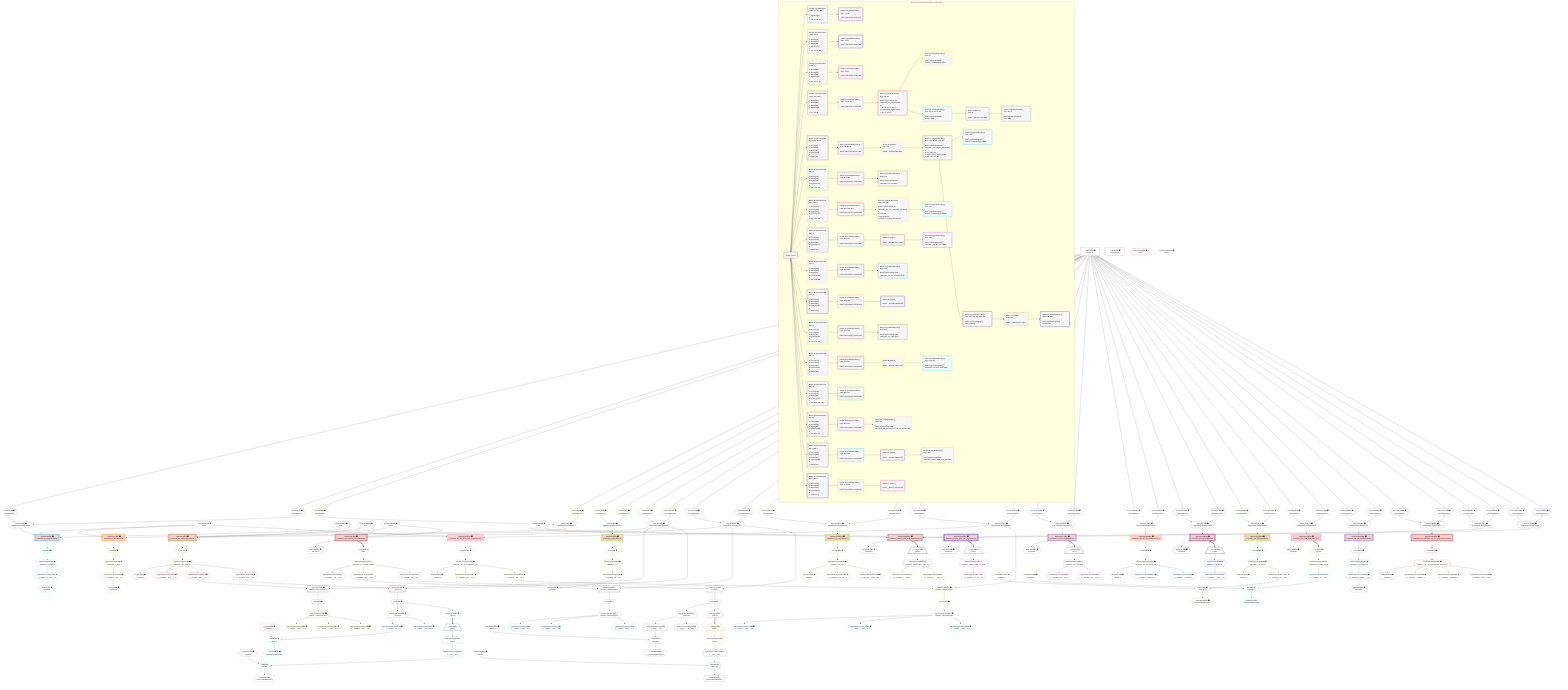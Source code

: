 %%{init: {'themeVariables': { 'fontSize': '12px'}}}%%
graph TD
    classDef path fill:#eee,stroke:#000,color:#000
    classDef plan fill:#fff,stroke-width:1px,color:#000
    classDef itemplan fill:#fff,stroke-width:2px,color:#000
    classDef unbatchedplan fill:#dff,stroke-width:1px,color:#000
    classDef sideeffectplan fill:#fcc,stroke-width:2px,color:#000
    classDef bucket fill:#f6f6f6,color:#000,stroke-width:2px,text-align:left


    %% plan dependencies
    Object13{{"Object[13∈0] ➊<br />ᐸ{pgSettings,withPgClient}ᐳ"}}:::plan
    Access11{{"Access[11∈0] ➊<br />ᐸ2.pgSettingsᐳ"}}:::plan
    Access12{{"Access[12∈0] ➊<br />ᐸ2.withPgClientᐳ"}}:::plan
    Access11 & Access12 --> Object13
    __Value2["__Value[2∈0] ➊<br />ᐸcontextᐳ"]:::plan
    __Value2 --> Access11
    __Value2 --> Access12
    __Value4["__Value[4∈0] ➊<br />ᐸrootValueᐳ"]:::plan
    Constant280{{"Constant[280∈0] ➊<br />ᐸ10ᐳ"}}:::plan
    Constant281{{"Constant[281∈0] ➊<br />ᐸ5ᐳ"}}:::plan
    Constant283{{"Constant[283∈0] ➊<br />ᐸ1ᐳ"}}:::plan
    Constant284{{"Constant[284∈0] ➊<br />ᐸ'test'ᐳ"}}:::plan
    Constant288{{"Constant[288∈0] ➊<br />ᐸ20ᐳ"}}:::plan
    PgSelect10[["PgSelect[10∈1] ➊<br />ᐸmutation_in_inout(mutation)ᐳ"]]:::sideeffectplan
    Object13 & Constant280 & Constant281 --> PgSelect10
    First14{{"First[14∈1] ➊"}}:::plan
    PgSelect10 --> First14
    PgSelectSingle15{{"PgSelectSingle[15∈1] ➊<br />ᐸmutation_in_inoutᐳ"}}:::plan
    First14 --> PgSelectSingle15
    PgClassExpression16{{"PgClassExpression[16∈1] ➊<br />ᐸ__mutation_in_inout__.vᐳ"}}:::plan
    PgSelectSingle15 --> PgClassExpression16
    Object17{{"Object[17∈1] ➊<br />ᐸ{result}ᐳ"}}:::plan
    PgClassExpression16 --> Object17
    PgSelect21[["PgSelect[21∈3] ➊<br />ᐸmutation_in_out(mutation)ᐳ"]]:::sideeffectplan
    Object24{{"Object[24∈3] ➊<br />ᐸ{pgSettings,withPgClient}ᐳ"}}:::plan
    Object24 & Constant280 --> PgSelect21
    Access22{{"Access[22∈3] ➊<br />ᐸ2.pgSettingsᐳ"}}:::plan
    Access23{{"Access[23∈3] ➊<br />ᐸ2.withPgClientᐳ"}}:::plan
    Access22 & Access23 --> Object24
    __Value2 --> Access22
    __Value2 --> Access23
    First25{{"First[25∈3] ➊"}}:::plan
    PgSelect21 --> First25
    PgSelectSingle26{{"PgSelectSingle[26∈3] ➊<br />ᐸmutation_in_outᐳ"}}:::plan
    First25 --> PgSelectSingle26
    PgClassExpression27{{"PgClassExpression[27∈3] ➊<br />ᐸ__mutation_in_out__.vᐳ"}}:::plan
    PgSelectSingle26 --> PgClassExpression27
    Object28{{"Object[28∈3] ➊<br />ᐸ{result}ᐳ"}}:::plan
    PgClassExpression27 --> Object28
    Object34{{"Object[34∈5] ➊<br />ᐸ{pgSettings,withPgClient}ᐳ"}}:::plan
    Access32{{"Access[32∈5] ➊<br />ᐸ2.pgSettingsᐳ"}}:::plan
    Access33{{"Access[33∈5] ➊<br />ᐸ2.withPgClientᐳ"}}:::plan
    Access32 & Access33 --> Object34
    PgSelect31[["PgSelect[31∈5] ➊<br />ᐸmutation_out(mutation)ᐳ"]]:::sideeffectplan
    Object34 --> PgSelect31
    __Value2 --> Access32
    __Value2 --> Access33
    First35{{"First[35∈5] ➊"}}:::plan
    PgSelect31 --> First35
    PgSelectSingle36{{"PgSelectSingle[36∈5] ➊<br />ᐸmutation_outᐳ"}}:::plan
    First35 --> PgSelectSingle36
    PgClassExpression37{{"PgClassExpression[37∈5] ➊<br />ᐸ__mutation_out__.vᐳ"}}:::plan
    PgSelectSingle36 --> PgClassExpression37
    Object38{{"Object[38∈5] ➊<br />ᐸ{result}ᐳ"}}:::plan
    PgClassExpression37 --> Object38
    PgSelect43[["PgSelect[43∈7] ➊<br />ᐸmutation_out_complex(mutation)ᐳ"]]:::sideeffectplan
    Object46{{"Object[46∈7] ➊<br />ᐸ{pgSettings,withPgClient}ᐳ"}}:::plan
    Object46 & Constant283 & Constant284 --> PgSelect43
    Access44{{"Access[44∈7] ➊<br />ᐸ2.pgSettingsᐳ"}}:::plan
    Access45{{"Access[45∈7] ➊<br />ᐸ2.withPgClientᐳ"}}:::plan
    Access44 & Access45 --> Object46
    __Value2 --> Access44
    __Value2 --> Access45
    First47{{"First[47∈7] ➊"}}:::plan
    PgSelect43 --> First47
    PgSelectSingle48{{"PgSelectSingle[48∈7] ➊<br />ᐸmutation_out_complexᐳ"}}:::plan
    First47 --> PgSelectSingle48
    Object49{{"Object[49∈7] ➊<br />ᐸ{result}ᐳ"}}:::plan
    PgSelectSingle48 --> Object49
    PgSelect52[["PgSelect[52∈9] ➊<br />ᐸfrmcdc_compoundTypeᐳ"]]:::plan
    PgClassExpression51{{"PgClassExpression[51∈9] ➊<br />ᐸ__mutation...plex__.”y”ᐳ"}}:::plan
    Object46 & PgClassExpression51 --> PgSelect52
    PgSelect62[["PgSelect[62∈9] ➊<br />ᐸpersonᐳ"]]:::plan
    PgClassExpression61{{"PgClassExpression[61∈9] ➊<br />ᐸ__mutation...plex__.”z”ᐳ"}}:::plan
    Object46 & PgClassExpression61 --> PgSelect62
    PgClassExpression50{{"PgClassExpression[50∈9] ➊<br />ᐸ__mutation...plex__.”x”ᐳ"}}:::plan
    PgSelectSingle48 --> PgClassExpression50
    PgSelectSingle48 --> PgClassExpression51
    First56{{"First[56∈9] ➊"}}:::plan
    PgSelect52 --> First56
    PgSelectSingle57{{"PgSelectSingle[57∈9] ➊<br />ᐸfrmcdc_compoundTypeᐳ"}}:::plan
    First56 --> PgSelectSingle57
    PgSelectSingle48 --> PgClassExpression61
    First64{{"First[64∈9] ➊"}}:::plan
    PgSelect62 --> First64
    PgSelectSingle65{{"PgSelectSingle[65∈9] ➊<br />ᐸpersonᐳ"}}:::plan
    First64 --> PgSelectSingle65
    Constant66{{"Constant[66∈9] ➊<br />ᐸ'people'ᐳ"}}:::plan
    Connection83{{"Connection[83∈9] ➊<br />ᐸ79ᐳ"}}:::plan
    Constant87{{"Constant[87∈9] ➊<br />ᐸ'posts'ᐳ"}}:::plan
    PgClassExpression58{{"PgClassExpression[58∈10] ➊<br />ᐸ__frmcdc_c...type__.”a”ᐳ"}}:::plan
    PgSelectSingle57 --> PgClassExpression58
    PgClassExpression59{{"PgClassExpression[59∈10] ➊<br />ᐸ__frmcdc_c...type__.”b”ᐳ"}}:::plan
    PgSelectSingle57 --> PgClassExpression59
    PgClassExpression60{{"PgClassExpression[60∈10] ➊<br />ᐸ__frmcdc_c...type__.”c”ᐳ"}}:::plan
    PgSelectSingle57 --> PgClassExpression60
    List68{{"List[68∈11] ➊<br />ᐸ66,67ᐳ"}}:::plan
    PgClassExpression67{{"PgClassExpression[67∈11] ➊<br />ᐸ__person__.”id”ᐳ"}}:::plan
    Constant66 & PgClassExpression67 --> List68
    PgSelectSingle65 --> PgClassExpression67
    Lambda69{{"Lambda[69∈11] ➊<br />ᐸbase64JSONEncodeᐳ"}}:::plan
    List68 --> Lambda69
    PgClassExpression70{{"PgClassExpression[70∈11] ➊<br />ᐸ__person__...full_name”ᐳ"}}:::plan
    PgSelectSingle65 --> PgClassExpression70
    Access278{{"Access[278∈11] ➊<br />ᐸ64.0ᐳ"}}:::plan
    First64 --> Access278
    __Item85[/"__Item[85∈12]<br />ᐸ278ᐳ"\]:::itemplan
    Access278 ==> __Item85
    PgSelectSingle86{{"PgSelectSingle[86∈12]<br />ᐸpostᐳ"}}:::plan
    __Item85 --> PgSelectSingle86
    List89{{"List[89∈13]<br />ᐸ87,88ᐳ"}}:::plan
    PgClassExpression88{{"PgClassExpression[88∈13]<br />ᐸ__post__.”id”ᐳ"}}:::plan
    Constant87 & PgClassExpression88 --> List89
    PgSelectSingle86 --> PgClassExpression88
    Lambda90{{"Lambda[90∈13]<br />ᐸbase64JSONEncodeᐳ"}}:::plan
    List89 --> Lambda90
    PgSelect95[["PgSelect[95∈14] ➊<br />ᐸmutation_out_complex_setof(mutation)ᐳ"]]:::sideeffectplan
    Object98{{"Object[98∈14] ➊<br />ᐸ{pgSettings,withPgClient}ᐳ"}}:::plan
    Object98 & Constant283 & Constant284 --> PgSelect95
    Access96{{"Access[96∈14] ➊<br />ᐸ2.pgSettingsᐳ"}}:::plan
    Access97{{"Access[97∈14] ➊<br />ᐸ2.withPgClientᐳ"}}:::plan
    Access96 & Access97 --> Object98
    __Value2 --> Access96
    __Value2 --> Access97
    Object99{{"Object[99∈14] ➊<br />ᐸ{result}ᐳ"}}:::plan
    PgSelect95 --> Object99
    __Item100[/"__Item[100∈16]<br />ᐸ95ᐳ"\]:::itemplan
    PgSelect95 ==> __Item100
    PgSelectSingle101{{"PgSelectSingle[101∈16]<br />ᐸmutation_out_complex_setofᐳ"}}:::plan
    __Item100 --> PgSelectSingle101
    Constant118{{"Constant[118∈16] ➊<br />ᐸ'people'ᐳ"}}:::plan
    Connection135{{"Connection[135∈16] ➊<br />ᐸ131ᐳ"}}:::plan
    Constant139{{"Constant[139∈16] ➊<br />ᐸ'posts'ᐳ"}}:::plan
    PgSelect104[["PgSelect[104∈17]<br />ᐸfrmcdc_compoundTypeᐳ"]]:::plan
    PgClassExpression103{{"PgClassExpression[103∈17]<br />ᐸ__mutation...etof__.”y”ᐳ"}}:::plan
    Object98 & PgClassExpression103 --> PgSelect104
    PgSelect114[["PgSelect[114∈17]<br />ᐸpersonᐳ"]]:::plan
    PgClassExpression113{{"PgClassExpression[113∈17]<br />ᐸ__mutation...etof__.”z”ᐳ"}}:::plan
    Object98 & PgClassExpression113 --> PgSelect114
    PgClassExpression102{{"PgClassExpression[102∈17]<br />ᐸ__mutation...etof__.”x”ᐳ"}}:::plan
    PgSelectSingle101 --> PgClassExpression102
    PgSelectSingle101 --> PgClassExpression103
    First108{{"First[108∈17]"}}:::plan
    PgSelect104 --> First108
    PgSelectSingle109{{"PgSelectSingle[109∈17]<br />ᐸfrmcdc_compoundTypeᐳ"}}:::plan
    First108 --> PgSelectSingle109
    PgSelectSingle101 --> PgClassExpression113
    First116{{"First[116∈17]"}}:::plan
    PgSelect114 --> First116
    PgSelectSingle117{{"PgSelectSingle[117∈17]<br />ᐸpersonᐳ"}}:::plan
    First116 --> PgSelectSingle117
    PgClassExpression110{{"PgClassExpression[110∈18]<br />ᐸ__frmcdc_c...type__.”a”ᐳ"}}:::plan
    PgSelectSingle109 --> PgClassExpression110
    PgClassExpression111{{"PgClassExpression[111∈18]<br />ᐸ__frmcdc_c...type__.”b”ᐳ"}}:::plan
    PgSelectSingle109 --> PgClassExpression111
    PgClassExpression112{{"PgClassExpression[112∈18]<br />ᐸ__frmcdc_c...type__.”c”ᐳ"}}:::plan
    PgSelectSingle109 --> PgClassExpression112
    List120{{"List[120∈19]<br />ᐸ118,119ᐳ"}}:::plan
    PgClassExpression119{{"PgClassExpression[119∈19]<br />ᐸ__person__.”id”ᐳ"}}:::plan
    Constant118 & PgClassExpression119 --> List120
    PgSelectSingle117 --> PgClassExpression119
    Lambda121{{"Lambda[121∈19]<br />ᐸbase64JSONEncodeᐳ"}}:::plan
    List120 --> Lambda121
    PgClassExpression122{{"PgClassExpression[122∈19]<br />ᐸ__person__...full_name”ᐳ"}}:::plan
    PgSelectSingle117 --> PgClassExpression122
    Access279{{"Access[279∈19]<br />ᐸ116.0ᐳ"}}:::plan
    First116 --> Access279
    __Item137[/"__Item[137∈20]<br />ᐸ279ᐳ"\]:::itemplan
    Access279 ==> __Item137
    PgSelectSingle138{{"PgSelectSingle[138∈20]<br />ᐸpostᐳ"}}:::plan
    __Item137 --> PgSelectSingle138
    List141{{"List[141∈21]<br />ᐸ139,140ᐳ"}}:::plan
    PgClassExpression140{{"PgClassExpression[140∈21]<br />ᐸ__post__.”id”ᐳ"}}:::plan
    Constant139 & PgClassExpression140 --> List141
    PgSelectSingle138 --> PgClassExpression140
    Lambda142{{"Lambda[142∈21]<br />ᐸbase64JSONEncodeᐳ"}}:::plan
    List141 --> Lambda142
    Object148{{"Object[148∈22] ➊<br />ᐸ{pgSettings,withPgClient}ᐳ"}}:::plan
    Access146{{"Access[146∈22] ➊<br />ᐸ2.pgSettingsᐳ"}}:::plan
    Access147{{"Access[147∈22] ➊<br />ᐸ2.withPgClientᐳ"}}:::plan
    Access146 & Access147 --> Object148
    PgSelect145[["PgSelect[145∈22] ➊<br />ᐸmutation_out_out(mutation)ᐳ"]]:::sideeffectplan
    Object148 --> PgSelect145
    __Value2 --> Access146
    __Value2 --> Access147
    First149{{"First[149∈22] ➊"}}:::plan
    PgSelect145 --> First149
    PgSelectSingle150{{"PgSelectSingle[150∈22] ➊<br />ᐸmutation_out_outᐳ"}}:::plan
    First149 --> PgSelectSingle150
    Object151{{"Object[151∈22] ➊<br />ᐸ{result}ᐳ"}}:::plan
    PgSelectSingle150 --> Object151
    PgClassExpression152{{"PgClassExpression[152∈24] ➊<br />ᐸ__mutation...first_out”ᐳ"}}:::plan
    PgSelectSingle150 --> PgClassExpression152
    PgClassExpression153{{"PgClassExpression[153∈24] ➊<br />ᐸ__mutation...econd_out”ᐳ"}}:::plan
    PgSelectSingle150 --> PgClassExpression153
    PgSelect157[["PgSelect[157∈25] ➊<br />ᐸmutation_out_out_compound_type(mutation)ᐳ"]]:::sideeffectplan
    Object160{{"Object[160∈25] ➊<br />ᐸ{pgSettings,withPgClient}ᐳ"}}:::plan
    Object160 & Constant280 --> PgSelect157
    Access158{{"Access[158∈25] ➊<br />ᐸ2.pgSettingsᐳ"}}:::plan
    Access159{{"Access[159∈25] ➊<br />ᐸ2.withPgClientᐳ"}}:::plan
    Access158 & Access159 --> Object160
    __Value2 --> Access158
    __Value2 --> Access159
    First161{{"First[161∈25] ➊"}}:::plan
    PgSelect157 --> First161
    PgSelectSingle162{{"PgSelectSingle[162∈25] ➊<br />ᐸmutation_out_out_compound_typeᐳ"}}:::plan
    First161 --> PgSelectSingle162
    Object163{{"Object[163∈25] ➊<br />ᐸ{result}ᐳ"}}:::plan
    PgSelectSingle162 --> Object163
    PgSelect166[["PgSelect[166∈27] ➊<br />ᐸfrmcdc_compoundTypeᐳ"]]:::plan
    PgClassExpression165{{"PgClassExpression[165∈27] ➊<br />ᐸ__mutation...ype__.”o2”ᐳ"}}:::plan
    Object160 & PgClassExpression165 --> PgSelect166
    PgClassExpression164{{"PgClassExpression[164∈27] ➊<br />ᐸ__mutation...ype__.”o1”ᐳ"}}:::plan
    PgSelectSingle162 --> PgClassExpression164
    PgSelectSingle162 --> PgClassExpression165
    First170{{"First[170∈27] ➊"}}:::plan
    PgSelect166 --> First170
    PgSelectSingle171{{"PgSelectSingle[171∈27] ➊<br />ᐸfrmcdc_compoundTypeᐳ"}}:::plan
    First170 --> PgSelectSingle171
    PgClassExpression172{{"PgClassExpression[172∈28] ➊<br />ᐸ__frmcdc_c...type__.”a”ᐳ"}}:::plan
    PgSelectSingle171 --> PgClassExpression172
    PgClassExpression173{{"PgClassExpression[173∈28] ➊<br />ᐸ__frmcdc_c...type__.”b”ᐳ"}}:::plan
    PgSelectSingle171 --> PgClassExpression173
    PgClassExpression174{{"PgClassExpression[174∈28] ➊<br />ᐸ__frmcdc_c...type__.”c”ᐳ"}}:::plan
    PgSelectSingle171 --> PgClassExpression174
    Object180{{"Object[180∈29] ➊<br />ᐸ{pgSettings,withPgClient}ᐳ"}}:::plan
    Access178{{"Access[178∈29] ➊<br />ᐸ2.pgSettingsᐳ"}}:::plan
    Access179{{"Access[179∈29] ➊<br />ᐸ2.withPgClientᐳ"}}:::plan
    Access178 & Access179 --> Object180
    PgSelect177[["PgSelect[177∈29] ➊<br />ᐸmutation_out_out_setof(mutation)ᐳ"]]:::sideeffectplan
    Object180 --> PgSelect177
    __Value2 --> Access178
    __Value2 --> Access179
    Object181{{"Object[181∈29] ➊<br />ᐸ{result}ᐳ"}}:::plan
    PgSelect177 --> Object181
    __Item182[/"__Item[182∈31]<br />ᐸ177ᐳ"\]:::itemplan
    PgSelect177 ==> __Item182
    PgSelectSingle183{{"PgSelectSingle[183∈31]<br />ᐸmutation_out_out_setofᐳ"}}:::plan
    __Item182 --> PgSelectSingle183
    PgClassExpression184{{"PgClassExpression[184∈32]<br />ᐸ__mutation...tof__.”o1”ᐳ"}}:::plan
    PgSelectSingle183 --> PgClassExpression184
    PgClassExpression185{{"PgClassExpression[185∈32]<br />ᐸ__mutation...tof__.”o2”ᐳ"}}:::plan
    PgSelectSingle183 --> PgClassExpression185
    Object191{{"Object[191∈33] ➊<br />ᐸ{pgSettings,withPgClient}ᐳ"}}:::plan
    Access189{{"Access[189∈33] ➊<br />ᐸ2.pgSettingsᐳ"}}:::plan
    Access190{{"Access[190∈33] ➊<br />ᐸ2.withPgClientᐳ"}}:::plan
    Access189 & Access190 --> Object191
    PgSelect188[["PgSelect[188∈33] ➊<br />ᐸmutation_out_out_unnamed(mutation)ᐳ"]]:::sideeffectplan
    Object191 --> PgSelect188
    __Value2 --> Access189
    __Value2 --> Access190
    First192{{"First[192∈33] ➊"}}:::plan
    PgSelect188 --> First192
    PgSelectSingle193{{"PgSelectSingle[193∈33] ➊<br />ᐸmutation_out_out_unnamedᐳ"}}:::plan
    First192 --> PgSelectSingle193
    Object194{{"Object[194∈33] ➊<br />ᐸ{result}ᐳ"}}:::plan
    PgSelectSingle193 --> Object194
    PgClassExpression195{{"PgClassExpression[195∈35] ➊<br />ᐸ__mutation....”column1”ᐳ"}}:::plan
    PgSelectSingle193 --> PgClassExpression195
    PgClassExpression196{{"PgClassExpression[196∈35] ➊<br />ᐸ__mutation....”column2”ᐳ"}}:::plan
    PgSelectSingle193 --> PgClassExpression196
    Object202{{"Object[202∈36] ➊<br />ᐸ{pgSettings,withPgClient}ᐳ"}}:::plan
    Access200{{"Access[200∈36] ➊<br />ᐸ2.pgSettingsᐳ"}}:::plan
    Access201{{"Access[201∈36] ➊<br />ᐸ2.withPgClientᐳ"}}:::plan
    Access200 & Access201 --> Object202
    PgSelect199[["PgSelect[199∈36] ➊<br />ᐸmutation_out_setof(mutation)ᐳ"]]:::sideeffectplan
    Object202 --> PgSelect199
    __Value2 --> Access200
    __Value2 --> Access201
    Object203{{"Object[203∈36] ➊<br />ᐸ{result}ᐳ"}}:::plan
    PgSelect199 --> Object203
    __Item204[/"__Item[204∈38]<br />ᐸ199ᐳ"\]:::itemplan
    PgSelect199 ==> __Item204
    PgSelectSingle205{{"PgSelectSingle[205∈38]<br />ᐸmutation_out_setofᐳ"}}:::plan
    __Item204 --> PgSelectSingle205
    PgClassExpression206{{"PgClassExpression[206∈38]<br />ᐸ__mutation..._setof__.vᐳ"}}:::plan
    PgSelectSingle205 --> PgClassExpression206
    Object212{{"Object[212∈39] ➊<br />ᐸ{pgSettings,withPgClient}ᐳ"}}:::plan
    Access210{{"Access[210∈39] ➊<br />ᐸ2.pgSettingsᐳ"}}:::plan
    Access211{{"Access[211∈39] ➊<br />ᐸ2.withPgClientᐳ"}}:::plan
    Access210 & Access211 --> Object212
    PgSelect209[["PgSelect[209∈39] ➊<br />ᐸmutation_out_table(mutation)ᐳ"]]:::sideeffectplan
    Object212 --> PgSelect209
    __Value2 --> Access210
    __Value2 --> Access211
    First213{{"First[213∈39] ➊"}}:::plan
    PgSelect209 --> First213
    PgSelectSingle214{{"PgSelectSingle[214∈39] ➊<br />ᐸmutation_out_tableᐳ"}}:::plan
    First213 --> PgSelectSingle214
    Object215{{"Object[215∈39] ➊<br />ᐸ{result}ᐳ"}}:::plan
    PgSelectSingle214 --> Object215
    List218{{"List[218∈41] ➊<br />ᐸ216,217ᐳ"}}:::plan
    Constant216{{"Constant[216∈41] ➊<br />ᐸ'people'ᐳ"}}:::plan
    PgClassExpression217{{"PgClassExpression[217∈41] ➊<br />ᐸ__mutation...ble__.”id”ᐳ"}}:::plan
    Constant216 & PgClassExpression217 --> List218
    PgSelectSingle214 --> PgClassExpression217
    Lambda219{{"Lambda[219∈41] ➊<br />ᐸbase64JSONEncodeᐳ"}}:::plan
    List218 --> Lambda219
    Object225{{"Object[225∈42] ➊<br />ᐸ{pgSettings,withPgClient}ᐳ"}}:::plan
    Access223{{"Access[223∈42] ➊<br />ᐸ2.pgSettingsᐳ"}}:::plan
    Access224{{"Access[224∈42] ➊<br />ᐸ2.withPgClientᐳ"}}:::plan
    Access223 & Access224 --> Object225
    PgSelect222[["PgSelect[222∈42] ➊<br />ᐸmutation_out_table_setof(mutation)ᐳ"]]:::sideeffectplan
    Object225 --> PgSelect222
    __Value2 --> Access223
    __Value2 --> Access224
    Object226{{"Object[226∈42] ➊<br />ᐸ{result}ᐳ"}}:::plan
    PgSelect222 --> Object226
    __Item227[/"__Item[227∈44]<br />ᐸ222ᐳ"\]:::itemplan
    PgSelect222 ==> __Item227
    PgSelectSingle228{{"PgSelectSingle[228∈44]<br />ᐸmutation_out_table_setofᐳ"}}:::plan
    __Item227 --> PgSelectSingle228
    Constant229{{"Constant[229∈44] ➊<br />ᐸ'people'ᐳ"}}:::plan
    List231{{"List[231∈45]<br />ᐸ229,230ᐳ"}}:::plan
    PgClassExpression230{{"PgClassExpression[230∈45]<br />ᐸ__mutation...tof__.”id”ᐳ"}}:::plan
    Constant229 & PgClassExpression230 --> List231
    PgSelectSingle228 --> PgClassExpression230
    Lambda232{{"Lambda[232∈45]<br />ᐸbase64JSONEncodeᐳ"}}:::plan
    List231 --> Lambda232
    Object238{{"Object[238∈46] ➊<br />ᐸ{pgSettings,withPgClient}ᐳ"}}:::plan
    Access236{{"Access[236∈46] ➊<br />ᐸ2.pgSettingsᐳ"}}:::plan
    Access237{{"Access[237∈46] ➊<br />ᐸ2.withPgClientᐳ"}}:::plan
    Access236 & Access237 --> Object238
    PgSelect235[["PgSelect[235∈46] ➊<br />ᐸmutation_out_unnamed(mutation)ᐳ"]]:::sideeffectplan
    Object238 --> PgSelect235
    __Value2 --> Access236
    __Value2 --> Access237
    First239{{"First[239∈46] ➊"}}:::plan
    PgSelect235 --> First239
    PgSelectSingle240{{"PgSelectSingle[240∈46] ➊<br />ᐸmutation_out_unnamedᐳ"}}:::plan
    First239 --> PgSelectSingle240
    PgClassExpression241{{"PgClassExpression[241∈46] ➊<br />ᐸ__mutation...nnamed__.vᐳ"}}:::plan
    PgSelectSingle240 --> PgClassExpression241
    Object242{{"Object[242∈46] ➊<br />ᐸ{result}ᐳ"}}:::plan
    PgClassExpression241 --> Object242
    Object248{{"Object[248∈48] ➊<br />ᐸ{pgSettings,withPgClient}ᐳ"}}:::plan
    Access246{{"Access[246∈48] ➊<br />ᐸ2.pgSettingsᐳ"}}:::plan
    Access247{{"Access[247∈48] ➊<br />ᐸ2.withPgClientᐳ"}}:::plan
    Access246 & Access247 --> Object248
    PgSelect245[["PgSelect[245∈48] ➊<br />ᐸmutation_out_unnamed_out_out_unnamed(mutation)ᐳ"]]:::sideeffectplan
    Object248 --> PgSelect245
    __Value2 --> Access246
    __Value2 --> Access247
    First249{{"First[249∈48] ➊"}}:::plan
    PgSelect245 --> First249
    PgSelectSingle250{{"PgSelectSingle[250∈48] ➊<br />ᐸmutation_out_unnamed_out_out_unnamedᐳ"}}:::plan
    First249 --> PgSelectSingle250
    Object251{{"Object[251∈48] ➊<br />ᐸ{result}ᐳ"}}:::plan
    PgSelectSingle250 --> Object251
    PgClassExpression252{{"PgClassExpression[252∈50] ➊<br />ᐸ__mutation....”column1”ᐳ"}}:::plan
    PgSelectSingle250 --> PgClassExpression252
    PgClassExpression253{{"PgClassExpression[253∈50] ➊<br />ᐸ__mutation....”column3”ᐳ"}}:::plan
    PgSelectSingle250 --> PgClassExpression253
    PgClassExpression254{{"PgClassExpression[254∈50] ➊<br />ᐸ__mutation...med__.”o2”ᐳ"}}:::plan
    PgSelectSingle250 --> PgClassExpression254
    PgSelect258[["PgSelect[258∈51] ➊<br />ᐸmutation_returns_table_multi_col(mutation)ᐳ"]]:::sideeffectplan
    Object261{{"Object[261∈51] ➊<br />ᐸ{pgSettings,withPgClient}ᐳ"}}:::plan
    Object261 & Constant288 --> PgSelect258
    Access259{{"Access[259∈51] ➊<br />ᐸ2.pgSettingsᐳ"}}:::plan
    Access260{{"Access[260∈51] ➊<br />ᐸ2.withPgClientᐳ"}}:::plan
    Access259 & Access260 --> Object261
    __Value2 --> Access259
    __Value2 --> Access260
    Object262{{"Object[262∈51] ➊<br />ᐸ{result}ᐳ"}}:::plan
    PgSelect258 --> Object262
    __Item263[/"__Item[263∈53]<br />ᐸ258ᐳ"\]:::itemplan
    PgSelect258 ==> __Item263
    PgSelectSingle264{{"PgSelectSingle[264∈53]<br />ᐸmutation_returns_table_multi_colᐳ"}}:::plan
    __Item263 --> PgSelectSingle264
    PgClassExpression265{{"PgClassExpression[265∈54]<br />ᐸ__mutation...l__.”col1”ᐳ"}}:::plan
    PgSelectSingle264 --> PgClassExpression265
    PgClassExpression266{{"PgClassExpression[266∈54]<br />ᐸ__mutation...l__.”col2”ᐳ"}}:::plan
    PgSelectSingle264 --> PgClassExpression266
    PgSelect270[["PgSelect[270∈55] ➊<br />ᐸmutation_returns_table_one_col(mutation)ᐳ"]]:::sideeffectplan
    Object273{{"Object[273∈55] ➊<br />ᐸ{pgSettings,withPgClient}ᐳ"}}:::plan
    Object273 & Constant288 --> PgSelect270
    Access271{{"Access[271∈55] ➊<br />ᐸ2.pgSettingsᐳ"}}:::plan
    Access272{{"Access[272∈55] ➊<br />ᐸ2.withPgClientᐳ"}}:::plan
    Access271 & Access272 --> Object273
    __Value2 --> Access271
    __Value2 --> Access272
    Object274{{"Object[274∈55] ➊<br />ᐸ{result}ᐳ"}}:::plan
    PgSelect270 --> Object274
    __Item275[/"__Item[275∈57]<br />ᐸ270ᐳ"\]:::itemplan
    PgSelect270 ==> __Item275
    PgSelectSingle276{{"PgSelectSingle[276∈57]<br />ᐸmutation_returns_table_one_colᐳ"}}:::plan
    __Item275 --> PgSelectSingle276
    PgClassExpression277{{"PgClassExpression[277∈57]<br />ᐸ__mutation...ne_col__.vᐳ"}}:::plan
    PgSelectSingle276 --> PgClassExpression277

    %% define steps

    subgraph "Buckets for mutations/v4/mutation-return-types"
    Bucket0("Bucket 0 (root)"):::bucket
    classDef bucket0 stroke:#696969
    class Bucket0,__Value2,__Value4,Access11,Access12,Object13,Constant280,Constant281,Constant283,Constant284,Constant288 bucket0
    Bucket1("Bucket 1 (mutationField)<br />Deps: 13, 280, 281<br /><br />1: PgSelect[10]<br />2: <br />ᐳ: 14, 15, 16, 17"):::bucket
    classDef bucket1 stroke:#00bfff
    class Bucket1,PgSelect10,First14,PgSelectSingle15,PgClassExpression16,Object17 bucket1
    Bucket2("Bucket 2 (nullableBoundary)<br />Deps: 17, 16<br /><br />ROOT Object{1}ᐸ{result}ᐳ[17]"):::bucket
    classDef bucket2 stroke:#7f007f
    class Bucket2 bucket2
    Bucket3("Bucket 3 (mutationField)<br />Deps: 280, 2<br /><br />1: Access[22]<br />2: Access[23]<br />3: Object[24]<br />4: PgSelect[21]<br />5: <br />ᐳ: 25, 26, 27, 28"):::bucket
    classDef bucket3 stroke:#ffa500
    class Bucket3,PgSelect21,Access22,Access23,Object24,First25,PgSelectSingle26,PgClassExpression27,Object28 bucket3
    Bucket4("Bucket 4 (nullableBoundary)<br />Deps: 28, 27<br /><br />ROOT Object{3}ᐸ{result}ᐳ[28]"):::bucket
    classDef bucket4 stroke:#0000ff
    class Bucket4 bucket4
    Bucket5("Bucket 5 (mutationField)<br />Deps: 2<br /><br />1: Access[32]<br />2: Access[33]<br />3: Object[34]<br />4: PgSelect[31]<br />5: <br />ᐳ: 35, 36, 37, 38"):::bucket
    classDef bucket5 stroke:#7fff00
    class Bucket5,PgSelect31,Access32,Access33,Object34,First35,PgSelectSingle36,PgClassExpression37,Object38 bucket5
    Bucket6("Bucket 6 (nullableBoundary)<br />Deps: 38, 37<br /><br />ROOT Object{5}ᐸ{result}ᐳ[38]"):::bucket
    classDef bucket6 stroke:#ff1493
    class Bucket6 bucket6
    Bucket7("Bucket 7 (mutationField)<br />Deps: 283, 284, 2<br /><br />1: Access[44]<br />2: Access[45]<br />3: Object[46]<br />4: PgSelect[43]<br />5: <br />ᐳ: 47, 48, 49"):::bucket
    classDef bucket7 stroke:#808000
    class Bucket7,PgSelect43,Access44,Access45,Object46,First47,PgSelectSingle48,Object49 bucket7
    Bucket8("Bucket 8 (nullableBoundary)<br />Deps: 49, 48, 46<br /><br />ROOT Object{7}ᐸ{result}ᐳ[49]"):::bucket
    classDef bucket8 stroke:#dda0dd
    class Bucket8 bucket8
    Bucket9("Bucket 9 (nullableBoundary)<br />Deps: 48, 46<br /><br />ROOT PgSelectSingle{7}ᐸmutation_out_complexᐳ[48]<br />1: <br />ᐳ: 50, 51, 61, 66, 83, 87<br />2: PgSelect[52], PgSelect[62]<br />ᐳ: 56, 57, 64, 65"):::bucket
    classDef bucket9 stroke:#ff0000
    class Bucket9,PgClassExpression50,PgClassExpression51,PgSelect52,First56,PgSelectSingle57,PgClassExpression61,PgSelect62,First64,PgSelectSingle65,Constant66,Connection83,Constant87 bucket9
    Bucket10("Bucket 10 (nullableBoundary)<br />Deps: 57<br /><br />ROOT PgSelectSingle{9}ᐸfrmcdc_compoundTypeᐳ[57]"):::bucket
    classDef bucket10 stroke:#ffff00
    class Bucket10,PgClassExpression58,PgClassExpression59,PgClassExpression60 bucket10
    Bucket11("Bucket 11 (nullableBoundary)<br />Deps: 65, 66, 64, 87, 83<br /><br />ROOT PgSelectSingle{9}ᐸpersonᐳ[65]"):::bucket
    classDef bucket11 stroke:#00ffff
    class Bucket11,PgClassExpression67,List68,Lambda69,PgClassExpression70,Access278 bucket11
    Bucket12("Bucket 12 (listItem)<br />Deps: 87<br /><br />ROOT __Item{12}ᐸ278ᐳ[85]"):::bucket
    classDef bucket12 stroke:#4169e1
    class Bucket12,__Item85,PgSelectSingle86 bucket12
    Bucket13("Bucket 13 (nullableBoundary)<br />Deps: 86, 87<br /><br />ROOT PgSelectSingle{12}ᐸpostᐳ[86]"):::bucket
    classDef bucket13 stroke:#3cb371
    class Bucket13,PgClassExpression88,List89,Lambda90 bucket13
    Bucket14("Bucket 14 (mutationField)<br />Deps: 283, 284, 2<br /><br />1: Access[96]<br />2: Access[97]<br />3: Object[98]<br />4: PgSelect[95]<br />5: <br />ᐳ: Object[99]"):::bucket
    classDef bucket14 stroke:#a52a2a
    class Bucket14,PgSelect95,Access96,Access97,Object98,Object99 bucket14
    Bucket15("Bucket 15 (nullableBoundary)<br />Deps: 99, 95, 98<br /><br />ROOT Object{14}ᐸ{result}ᐳ[99]"):::bucket
    classDef bucket15 stroke:#ff00ff
    class Bucket15 bucket15
    Bucket16("Bucket 16 (listItem)<br />Deps: 98<br /><br />ROOT __Item{16}ᐸ95ᐳ[100]"):::bucket
    classDef bucket16 stroke:#f5deb3
    class Bucket16,__Item100,PgSelectSingle101,Constant118,Connection135,Constant139 bucket16
    Bucket17("Bucket 17 (nullableBoundary)<br />Deps: 101, 98, 118, 139, 135<br /><br />ROOT PgSelectSingle{16}ᐸmutation_out_complex_setofᐳ[101]<br />1: <br />ᐳ: 102, 103, 113<br />2: PgSelect[104], PgSelect[114]<br />ᐳ: 108, 109, 116, 117"):::bucket
    classDef bucket17 stroke:#696969
    class Bucket17,PgClassExpression102,PgClassExpression103,PgSelect104,First108,PgSelectSingle109,PgClassExpression113,PgSelect114,First116,PgSelectSingle117 bucket17
    Bucket18("Bucket 18 (nullableBoundary)<br />Deps: 109<br /><br />ROOT PgSelectSingle{17}ᐸfrmcdc_compoundTypeᐳ[109]"):::bucket
    classDef bucket18 stroke:#00bfff
    class Bucket18,PgClassExpression110,PgClassExpression111,PgClassExpression112 bucket18
    Bucket19("Bucket 19 (nullableBoundary)<br />Deps: 117, 118, 116, 139, 135<br /><br />ROOT PgSelectSingle{17}ᐸpersonᐳ[117]"):::bucket
    classDef bucket19 stroke:#7f007f
    class Bucket19,PgClassExpression119,List120,Lambda121,PgClassExpression122,Access279 bucket19
    Bucket20("Bucket 20 (listItem)<br />Deps: 139<br /><br />ROOT __Item{20}ᐸ279ᐳ[137]"):::bucket
    classDef bucket20 stroke:#ffa500
    class Bucket20,__Item137,PgSelectSingle138 bucket20
    Bucket21("Bucket 21 (nullableBoundary)<br />Deps: 138, 139<br /><br />ROOT PgSelectSingle{20}ᐸpostᐳ[138]"):::bucket
    classDef bucket21 stroke:#0000ff
    class Bucket21,PgClassExpression140,List141,Lambda142 bucket21
    Bucket22("Bucket 22 (mutationField)<br />Deps: 2<br /><br />1: Access[146]<br />2: Access[147]<br />3: Object[148]<br />4: PgSelect[145]<br />5: <br />ᐳ: 149, 150, 151"):::bucket
    classDef bucket22 stroke:#7fff00
    class Bucket22,PgSelect145,Access146,Access147,Object148,First149,PgSelectSingle150,Object151 bucket22
    Bucket23("Bucket 23 (nullableBoundary)<br />Deps: 151, 150<br /><br />ROOT Object{22}ᐸ{result}ᐳ[151]"):::bucket
    classDef bucket23 stroke:#ff1493
    class Bucket23 bucket23
    Bucket24("Bucket 24 (nullableBoundary)<br />Deps: 150<br /><br />ROOT PgSelectSingle{22}ᐸmutation_out_outᐳ[150]"):::bucket
    classDef bucket24 stroke:#808000
    class Bucket24,PgClassExpression152,PgClassExpression153 bucket24
    Bucket25("Bucket 25 (mutationField)<br />Deps: 280, 2<br /><br />1: Access[158]<br />2: Access[159]<br />3: Object[160]<br />4: PgSelect[157]<br />5: <br />ᐳ: 161, 162, 163"):::bucket
    classDef bucket25 stroke:#dda0dd
    class Bucket25,PgSelect157,Access158,Access159,Object160,First161,PgSelectSingle162,Object163 bucket25
    Bucket26("Bucket 26 (nullableBoundary)<br />Deps: 163, 162, 160<br /><br />ROOT Object{25}ᐸ{result}ᐳ[163]"):::bucket
    classDef bucket26 stroke:#ff0000
    class Bucket26 bucket26
    Bucket27("Bucket 27 (nullableBoundary)<br />Deps: 162, 160<br /><br />ROOT PgSelectSingle{25}ᐸmutation_out_out_compound_typeᐳ[162]<br />1: <br />ᐳ: 164, 165<br />2: PgSelect[166]<br />ᐳ: First[170], PgSelectSingle[171]"):::bucket
    classDef bucket27 stroke:#ffff00
    class Bucket27,PgClassExpression164,PgClassExpression165,PgSelect166,First170,PgSelectSingle171 bucket27
    Bucket28("Bucket 28 (nullableBoundary)<br />Deps: 171<br /><br />ROOT PgSelectSingle{27}ᐸfrmcdc_compoundTypeᐳ[171]"):::bucket
    classDef bucket28 stroke:#00ffff
    class Bucket28,PgClassExpression172,PgClassExpression173,PgClassExpression174 bucket28
    Bucket29("Bucket 29 (mutationField)<br />Deps: 2<br /><br />1: Access[178]<br />2: Access[179]<br />3: Object[180]<br />4: PgSelect[177]<br />5: <br />ᐳ: Object[181]"):::bucket
    classDef bucket29 stroke:#4169e1
    class Bucket29,PgSelect177,Access178,Access179,Object180,Object181 bucket29
    Bucket30("Bucket 30 (nullableBoundary)<br />Deps: 181, 177<br /><br />ROOT Object{29}ᐸ{result}ᐳ[181]"):::bucket
    classDef bucket30 stroke:#3cb371
    class Bucket30 bucket30
    Bucket31("Bucket 31 (listItem)<br /><br />ROOT __Item{31}ᐸ177ᐳ[182]"):::bucket
    classDef bucket31 stroke:#a52a2a
    class Bucket31,__Item182,PgSelectSingle183 bucket31
    Bucket32("Bucket 32 (nullableBoundary)<br />Deps: 183<br /><br />ROOT PgSelectSingle{31}ᐸmutation_out_out_setofᐳ[183]"):::bucket
    classDef bucket32 stroke:#ff00ff
    class Bucket32,PgClassExpression184,PgClassExpression185 bucket32
    Bucket33("Bucket 33 (mutationField)<br />Deps: 2<br /><br />1: Access[189]<br />2: Access[190]<br />3: Object[191]<br />4: PgSelect[188]<br />5: <br />ᐳ: 192, 193, 194"):::bucket
    classDef bucket33 stroke:#f5deb3
    class Bucket33,PgSelect188,Access189,Access190,Object191,First192,PgSelectSingle193,Object194 bucket33
    Bucket34("Bucket 34 (nullableBoundary)<br />Deps: 194, 193<br /><br />ROOT Object{33}ᐸ{result}ᐳ[194]"):::bucket
    classDef bucket34 stroke:#696969
    class Bucket34 bucket34
    Bucket35("Bucket 35 (nullableBoundary)<br />Deps: 193<br /><br />ROOT PgSelectSingle{33}ᐸmutation_out_out_unnamedᐳ[193]"):::bucket
    classDef bucket35 stroke:#00bfff
    class Bucket35,PgClassExpression195,PgClassExpression196 bucket35
    Bucket36("Bucket 36 (mutationField)<br />Deps: 2<br /><br />1: Access[200]<br />2: Access[201]<br />3: Object[202]<br />4: PgSelect[199]<br />5: <br />ᐳ: Object[203]"):::bucket
    classDef bucket36 stroke:#7f007f
    class Bucket36,PgSelect199,Access200,Access201,Object202,Object203 bucket36
    Bucket37("Bucket 37 (nullableBoundary)<br />Deps: 203, 199<br /><br />ROOT Object{36}ᐸ{result}ᐳ[203]"):::bucket
    classDef bucket37 stroke:#ffa500
    class Bucket37 bucket37
    Bucket38("Bucket 38 (listItem)<br /><br />ROOT __Item{38}ᐸ199ᐳ[204]"):::bucket
    classDef bucket38 stroke:#0000ff
    class Bucket38,__Item204,PgSelectSingle205,PgClassExpression206 bucket38
    Bucket39("Bucket 39 (mutationField)<br />Deps: 2<br /><br />1: Access[210]<br />2: Access[211]<br />3: Object[212]<br />4: PgSelect[209]<br />5: <br />ᐳ: 213, 214, 215"):::bucket
    classDef bucket39 stroke:#7fff00
    class Bucket39,PgSelect209,Access210,Access211,Object212,First213,PgSelectSingle214,Object215 bucket39
    Bucket40("Bucket 40 (nullableBoundary)<br />Deps: 215, 214<br /><br />ROOT Object{39}ᐸ{result}ᐳ[215]"):::bucket
    classDef bucket40 stroke:#ff1493
    class Bucket40 bucket40
    Bucket41("Bucket 41 (nullableBoundary)<br />Deps: 214<br /><br />ROOT PgSelectSingle{39}ᐸmutation_out_tableᐳ[214]"):::bucket
    classDef bucket41 stroke:#808000
    class Bucket41,Constant216,PgClassExpression217,List218,Lambda219 bucket41
    Bucket42("Bucket 42 (mutationField)<br />Deps: 2<br /><br />1: Access[223]<br />2: Access[224]<br />3: Object[225]<br />4: PgSelect[222]<br />5: <br />ᐳ: Object[226]"):::bucket
    classDef bucket42 stroke:#dda0dd
    class Bucket42,PgSelect222,Access223,Access224,Object225,Object226 bucket42
    Bucket43("Bucket 43 (nullableBoundary)<br />Deps: 226, 222<br /><br />ROOT Object{42}ᐸ{result}ᐳ[226]"):::bucket
    classDef bucket43 stroke:#ff0000
    class Bucket43 bucket43
    Bucket44("Bucket 44 (listItem)<br /><br />ROOT __Item{44}ᐸ222ᐳ[227]"):::bucket
    classDef bucket44 stroke:#ffff00
    class Bucket44,__Item227,PgSelectSingle228,Constant229 bucket44
    Bucket45("Bucket 45 (nullableBoundary)<br />Deps: 228, 229<br /><br />ROOT PgSelectSingle{44}ᐸmutation_out_table_setofᐳ[228]"):::bucket
    classDef bucket45 stroke:#00ffff
    class Bucket45,PgClassExpression230,List231,Lambda232 bucket45
    Bucket46("Bucket 46 (mutationField)<br />Deps: 2<br /><br />1: Access[236]<br />2: Access[237]<br />3: Object[238]<br />4: PgSelect[235]<br />5: <br />ᐳ: 239, 240, 241, 242"):::bucket
    classDef bucket46 stroke:#4169e1
    class Bucket46,PgSelect235,Access236,Access237,Object238,First239,PgSelectSingle240,PgClassExpression241,Object242 bucket46
    Bucket47("Bucket 47 (nullableBoundary)<br />Deps: 242, 241<br /><br />ROOT Object{46}ᐸ{result}ᐳ[242]"):::bucket
    classDef bucket47 stroke:#3cb371
    class Bucket47 bucket47
    Bucket48("Bucket 48 (mutationField)<br />Deps: 2<br /><br />1: Access[246]<br />2: Access[247]<br />3: Object[248]<br />4: PgSelect[245]<br />5: <br />ᐳ: 249, 250, 251"):::bucket
    classDef bucket48 stroke:#a52a2a
    class Bucket48,PgSelect245,Access246,Access247,Object248,First249,PgSelectSingle250,Object251 bucket48
    Bucket49("Bucket 49 (nullableBoundary)<br />Deps: 251, 250<br /><br />ROOT Object{48}ᐸ{result}ᐳ[251]"):::bucket
    classDef bucket49 stroke:#ff00ff
    class Bucket49 bucket49
    Bucket50("Bucket 50 (nullableBoundary)<br />Deps: 250<br /><br />ROOT PgSelectSingle{48}ᐸmutation_out_unnamed_out_out_unnamedᐳ[250]"):::bucket
    classDef bucket50 stroke:#f5deb3
    class Bucket50,PgClassExpression252,PgClassExpression253,PgClassExpression254 bucket50
    Bucket51("Bucket 51 (mutationField)<br />Deps: 288, 2<br /><br />1: Access[259]<br />2: Access[260]<br />3: Object[261]<br />4: PgSelect[258]<br />5: <br />ᐳ: Object[262]"):::bucket
    classDef bucket51 stroke:#696969
    class Bucket51,PgSelect258,Access259,Access260,Object261,Object262 bucket51
    Bucket52("Bucket 52 (nullableBoundary)<br />Deps: 262, 258<br /><br />ROOT Object{51}ᐸ{result}ᐳ[262]"):::bucket
    classDef bucket52 stroke:#00bfff
    class Bucket52 bucket52
    Bucket53("Bucket 53 (listItem)<br /><br />ROOT __Item{53}ᐸ258ᐳ[263]"):::bucket
    classDef bucket53 stroke:#7f007f
    class Bucket53,__Item263,PgSelectSingle264 bucket53
    Bucket54("Bucket 54 (nullableBoundary)<br />Deps: 264<br /><br />ROOT PgSelectSingle{53}ᐸmutation_returns_table_multi_colᐳ[264]"):::bucket
    classDef bucket54 stroke:#ffa500
    class Bucket54,PgClassExpression265,PgClassExpression266 bucket54
    Bucket55("Bucket 55 (mutationField)<br />Deps: 288, 2<br /><br />1: Access[271]<br />2: Access[272]<br />3: Object[273]<br />4: PgSelect[270]<br />5: <br />ᐳ: Object[274]"):::bucket
    classDef bucket55 stroke:#0000ff
    class Bucket55,PgSelect270,Access271,Access272,Object273,Object274 bucket55
    Bucket56("Bucket 56 (nullableBoundary)<br />Deps: 274, 270<br /><br />ROOT Object{55}ᐸ{result}ᐳ[274]"):::bucket
    classDef bucket56 stroke:#7fff00
    class Bucket56 bucket56
    Bucket57("Bucket 57 (listItem)<br /><br />ROOT __Item{57}ᐸ270ᐳ[275]"):::bucket
    classDef bucket57 stroke:#ff1493
    class Bucket57,__Item275,PgSelectSingle276,PgClassExpression277 bucket57
    Bucket0 --> Bucket1 & Bucket3 & Bucket5 & Bucket7 & Bucket14 & Bucket22 & Bucket25 & Bucket29 & Bucket33 & Bucket36 & Bucket39 & Bucket42 & Bucket46 & Bucket48 & Bucket51 & Bucket55
    Bucket1 --> Bucket2
    Bucket3 --> Bucket4
    Bucket5 --> Bucket6
    Bucket7 --> Bucket8
    Bucket8 --> Bucket9
    Bucket9 --> Bucket10 & Bucket11
    Bucket11 --> Bucket12
    Bucket12 --> Bucket13
    Bucket14 --> Bucket15
    Bucket15 --> Bucket16
    Bucket16 --> Bucket17
    Bucket17 --> Bucket18 & Bucket19
    Bucket19 --> Bucket20
    Bucket20 --> Bucket21
    Bucket22 --> Bucket23
    Bucket23 --> Bucket24
    Bucket25 --> Bucket26
    Bucket26 --> Bucket27
    Bucket27 --> Bucket28
    Bucket29 --> Bucket30
    Bucket30 --> Bucket31
    Bucket31 --> Bucket32
    Bucket33 --> Bucket34
    Bucket34 --> Bucket35
    Bucket36 --> Bucket37
    Bucket37 --> Bucket38
    Bucket39 --> Bucket40
    Bucket40 --> Bucket41
    Bucket42 --> Bucket43
    Bucket43 --> Bucket44
    Bucket44 --> Bucket45
    Bucket46 --> Bucket47
    Bucket48 --> Bucket49
    Bucket49 --> Bucket50
    Bucket51 --> Bucket52
    Bucket52 --> Bucket53
    Bucket53 --> Bucket54
    Bucket55 --> Bucket56
    Bucket56 --> Bucket57
    end